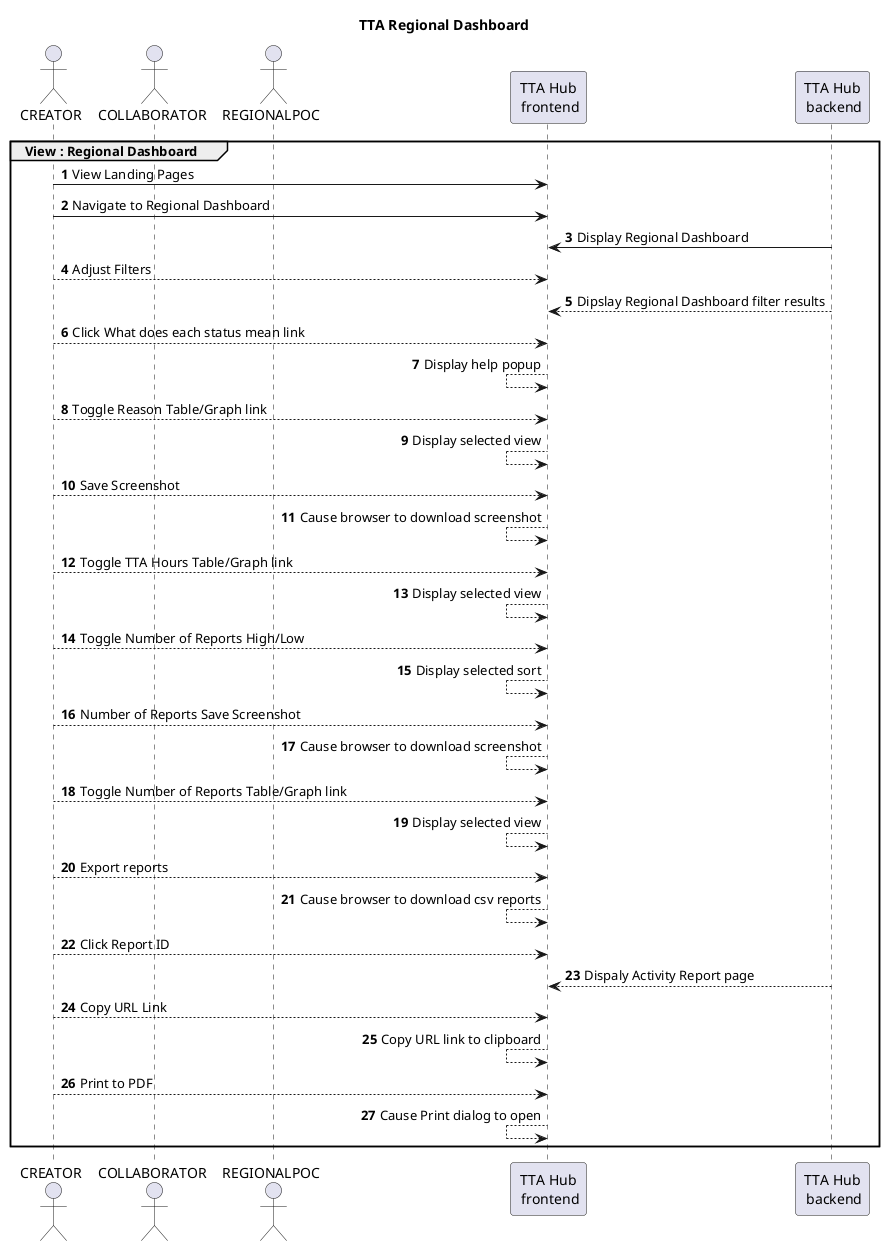 @startuml

title "TTA Regional Dashboard"

actor CREATOR as CR
actor COLLABORATOR as CL
actor REGIONALPOC as RPOC
participant "TTA Hub\n frontend" as FRONTEND
participant "TTA Hub\n backend" as BACKEND

group View : Regional Dashboard
    autonumber 1
    CR -> FRONTEND : View Landing Pages
    CR -> FRONTEND : Navigate to Regional Dashboard
    FRONTEND <- BACKEND: Display Regional Dashboard
    CR --> FRONTEND : Adjust Filters
    FRONTEND <-- BACKEND : Dipslay Regional Dashboard filter results
    CR --> FRONTEND : Click What does each status mean link
    FRONTEND <-- FRONTEND : Display help popup
    CR --> FRONTEND : Toggle Reason Table/Graph link
    FRONTEND <-- FRONTEND : Display selected view
    CR --> FRONTEND : Save Screenshot
    FRONTEND <-- FRONTEND : Cause browser to download screenshot
    CR --> FRONTEND : Toggle TTA Hours Table/Graph link
    FRONTEND <-- FRONTEND : Display selected view
    CR --> FRONTEND : Toggle Number of Reports High/Low
    FRONTEND <-- FRONTEND : Display selected sort
    CR --> FRONTEND : Number of Reports Save Screenshot
    FRONTEND <-- FRONTEND : Cause browser to download screenshot
    CR --> FRONTEND : Toggle Number of Reports Table/Graph link
    FRONTEND <-- FRONTEND : Display selected view
    CR --> FRONTEND : Export reports
    FRONTEND <-- FRONTEND : Cause browser to download csv reports
    CR --> FRONTEND : Click Report ID
    FRONTEND <-- BACKEND : Dispaly Activity Report page
    CR --> FRONTEND : Copy URL Link
    FRONTEND <-- FRONTEND : Copy URL link to clipboard
    CR --> FRONTEND : Print to PDF
    FRONTEND <-- FRONTEND : Cause Print dialog to open
end

@enduml